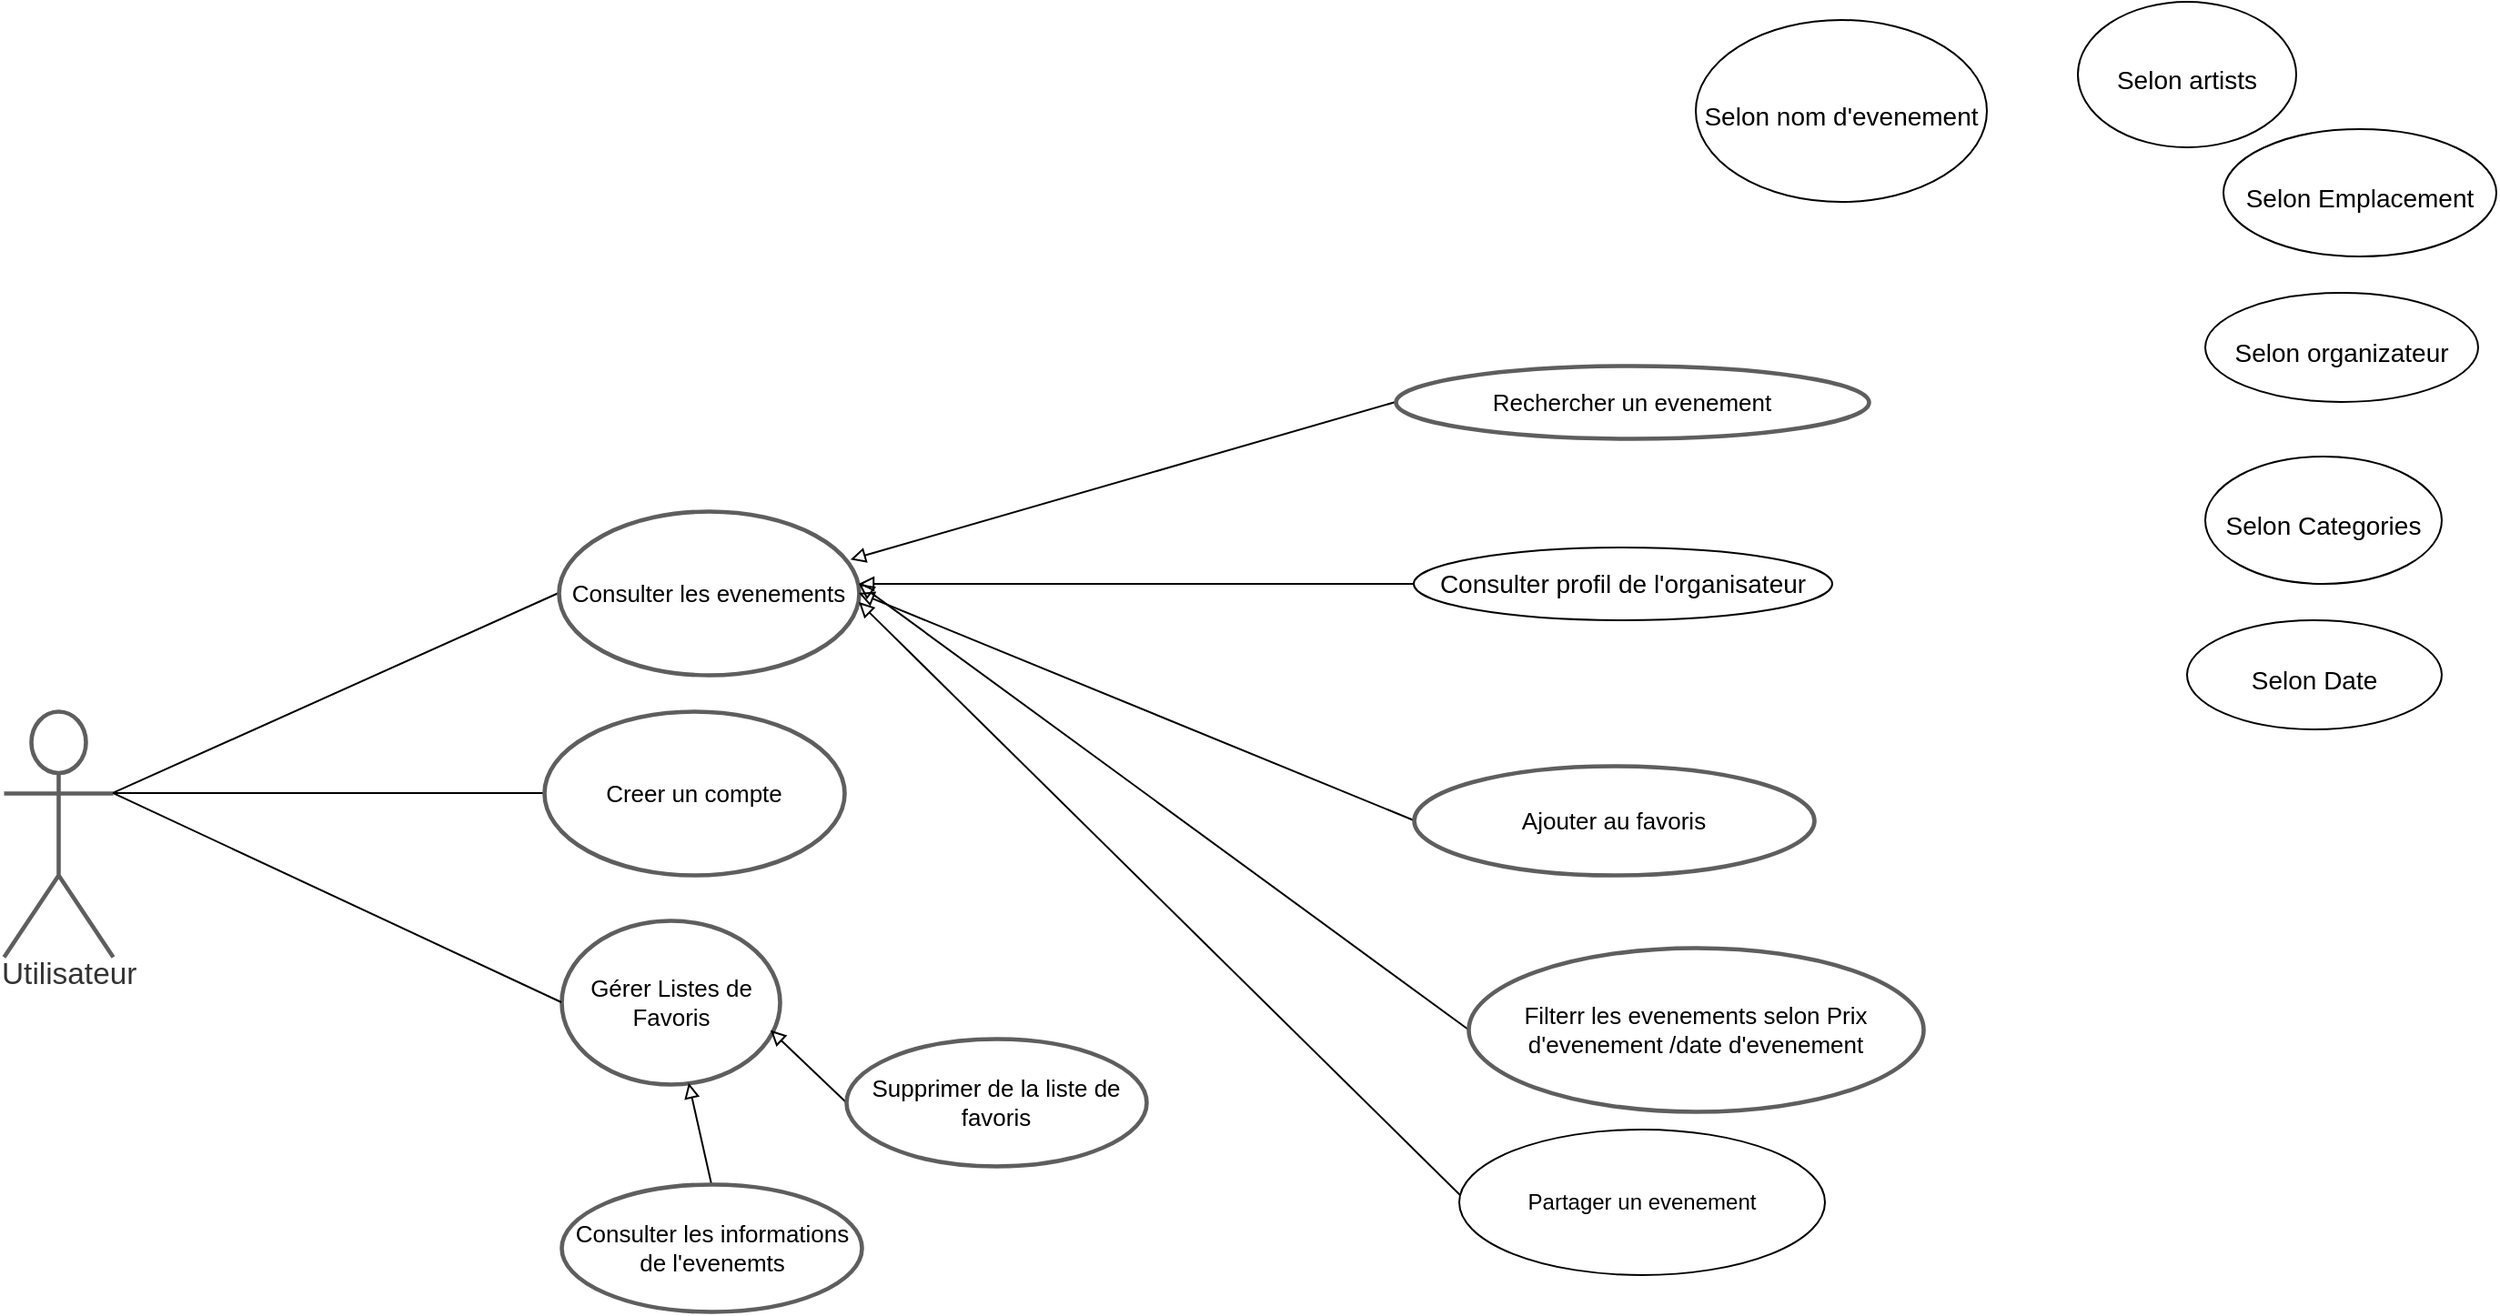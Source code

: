 <mxfile version="20.8.16" type="github">
  <diagram name="Page-1" id="n5PHyKDeF3mf_Q5PXkau">
    <mxGraphModel dx="3000" dy="2683" grid="1" gridSize="10" guides="1" tooltips="1" connect="1" arrows="1" fold="1" page="1" pageScale="1" pageWidth="827" pageHeight="1169" math="0" shadow="0">
      <root>
        <mxCell id="0" />
        <mxCell id="1" parent="0" />
        <mxCell id="ml-LIkvVoEjHvL_OcxpX-1" style="rounded=0;orthogonalLoop=1;jettySize=auto;html=1;exitX=1;exitY=0.333;exitDx=0;exitDy=0;exitPerimeter=0;entryX=0;entryY=0.5;entryDx=0;entryDy=0;endArrow=none;endFill=0;" parent="1" source="ml-LIkvVoEjHvL_OcxpX-3" target="ml-LIkvVoEjHvL_OcxpX-4" edge="1">
          <mxGeometry relative="1" as="geometry" />
        </mxCell>
        <mxCell id="ml-LIkvVoEjHvL_OcxpX-2" style="edgeStyle=none;rounded=0;orthogonalLoop=1;jettySize=auto;html=1;exitX=1;exitY=0.333;exitDx=0;exitDy=0;exitPerimeter=0;entryX=0;entryY=0.5;entryDx=0;entryDy=0;endArrow=none;endFill=0;" parent="1" source="ml-LIkvVoEjHvL_OcxpX-3" target="ml-LIkvVoEjHvL_OcxpX-6" edge="1">
          <mxGeometry relative="1" as="geometry" />
        </mxCell>
        <mxCell id="ml-LIkvVoEjHvL_OcxpX-3" value="Utilisateur" style="html=1;overflow=block;blockSpacing=1;shape=umlActor;labelPosition=center;verticalLabelPosition=bottom;verticalAlign=top;whiteSpace=nowrap;fontSize=16.7;fontColor=#333333;align=center;spacing=0;strokeColor=#5e5e5e;strokeOpacity=100;rounded=1;absoluteArcSize=1;arcSize=9;strokeWidth=2.3;lucidId=8mitzC-ZQj-q;" parent="1" vertex="1">
          <mxGeometry x="120" y="-330" width="60" height="135" as="geometry" />
        </mxCell>
        <mxCell id="ml-LIkvVoEjHvL_OcxpX-4" value="Consulter les evenements" style="html=1;overflow=block;blockSpacing=1;whiteSpace=wrap;ellipse;fontSize=13;spacing=3.8;strokeColor=#5e5e5e;strokeOpacity=100;rounded=1;absoluteArcSize=1;arcSize=9;strokeWidth=2.3;lucidId=soitjvf58P_N;" parent="1" vertex="1">
          <mxGeometry x="425" y="-440" width="165" height="90" as="geometry" />
        </mxCell>
        <mxCell id="ml-LIkvVoEjHvL_OcxpX-5" value="" style="html=1;jettySize=18;whiteSpace=wrap;fontSize=13;strokeColor=#5E5E5E;strokeWidth=1.5;rounded=1;arcSize=12;edgeStyle=orthogonalEdgeStyle;startArrow=none;endArrow=block;endFill=1;lucidId=mpitS5lhm7C1;" parent="1" edge="1">
          <mxGeometry width="100" height="100" relative="1" as="geometry">
            <Array as="points" />
            <mxPoint x="676" y="-271" as="sourcePoint" />
            <mxPoint x="676" y="-271" as="targetPoint" />
          </mxGeometry>
        </mxCell>
        <mxCell id="ml-LIkvVoEjHvL_OcxpX-6" value="Creer un compte" style="html=1;overflow=block;blockSpacing=1;whiteSpace=wrap;ellipse;fontSize=13;spacing=3.8;strokeColor=#5e5e5e;strokeOpacity=100;rounded=1;absoluteArcSize=1;arcSize=9;strokeWidth=2.3;lucidId=KpitLF8Kvkj4;" parent="1" vertex="1">
          <mxGeometry x="417" y="-330" width="165" height="90" as="geometry" />
        </mxCell>
        <mxCell id="ml-LIkvVoEjHvL_OcxpX-7" style="edgeStyle=none;rounded=0;orthogonalLoop=1;jettySize=auto;html=1;exitX=0;exitY=0.5;exitDx=0;exitDy=0;entryX=0.972;entryY=0.296;entryDx=0;entryDy=0;fontSize=14;endArrow=block;endFill=0;entryPerimeter=0;" parent="1" source="ml-LIkvVoEjHvL_OcxpX-8" target="ml-LIkvVoEjHvL_OcxpX-4" edge="1">
          <mxGeometry relative="1" as="geometry">
            <Array as="points" />
          </mxGeometry>
        </mxCell>
        <mxCell id="ml-LIkvVoEjHvL_OcxpX-8" value="&lt;div&gt;Rechercher un evenement &lt;br&gt;&lt;/div&gt;" style="html=1;overflow=block;blockSpacing=1;whiteSpace=wrap;ellipse;fontSize=13;spacing=3.8;strokeColor=#5e5e5e;strokeOpacity=100;rounded=1;absoluteArcSize=1;arcSize=9;strokeWidth=2.3;lucidId=.BitsejxpJ_f;" parent="1" vertex="1">
          <mxGeometry x="885" y="-520" width="260" height="40" as="geometry" />
        </mxCell>
        <mxCell id="ml-LIkvVoEjHvL_OcxpX-9" style="edgeStyle=none;rounded=0;orthogonalLoop=1;jettySize=auto;html=1;exitX=0;exitY=0.5;exitDx=0;exitDy=0;fontSize=14;endArrow=block;endFill=0;" parent="1" source="ml-LIkvVoEjHvL_OcxpX-10" edge="1">
          <mxGeometry relative="1" as="geometry">
            <mxPoint x="590" y="-400" as="targetPoint" />
          </mxGeometry>
        </mxCell>
        <mxCell id="ml-LIkvVoEjHvL_OcxpX-10" value="Filterr les evenements selon Prix d&#39;evenement /date d&#39;evenement" style="html=1;overflow=block;blockSpacing=1;whiteSpace=wrap;ellipse;fontSize=13;spacing=3.8;strokeColor=#5e5e5e;strokeOpacity=100;rounded=1;absoluteArcSize=1;arcSize=9;strokeWidth=2.3;lucidId=.BitsejxpJ_f;" parent="1" vertex="1">
          <mxGeometry x="925" y="-200" width="250" height="90" as="geometry" />
        </mxCell>
        <mxCell id="ml-LIkvVoEjHvL_OcxpX-11" value="" style="edgeStyle=none;rounded=0;orthogonalLoop=1;jettySize=auto;html=1;fontSize=14;endArrow=block;endFill=0;" parent="1" source="ml-LIkvVoEjHvL_OcxpX-12" edge="1">
          <mxGeometry relative="1" as="geometry">
            <mxPoint x="590" y="-400" as="targetPoint" />
          </mxGeometry>
        </mxCell>
        <mxCell id="ml-LIkvVoEjHvL_OcxpX-12" value="&lt;font style=&quot;font-size: 14px;&quot;&gt;Consulter profil de l&#39;organisateur&lt;/font&gt;" style="ellipse;whiteSpace=wrap;html=1;" parent="1" vertex="1">
          <mxGeometry x="895" y="-420" width="230" height="40" as="geometry" />
        </mxCell>
        <mxCell id="ml-LIkvVoEjHvL_OcxpX-13" style="edgeStyle=none;rounded=0;orthogonalLoop=1;jettySize=auto;html=1;exitX=0;exitY=0.5;exitDx=0;exitDy=0;fontSize=14;endArrow=block;endFill=0;" parent="1" edge="1">
          <mxGeometry relative="1" as="geometry">
            <mxPoint x="590" y="-390" as="targetPoint" />
            <mxPoint x="924.5" y="-60.0" as="sourcePoint" />
          </mxGeometry>
        </mxCell>
        <mxCell id="ml-LIkvVoEjHvL_OcxpX-14" value="Partager un evenement" style="ellipse;whiteSpace=wrap;html=1;" parent="1" vertex="1">
          <mxGeometry x="920" y="-100" width="201" height="80" as="geometry" />
        </mxCell>
        <mxCell id="ml-LIkvVoEjHvL_OcxpX-15" style="edgeStyle=none;rounded=0;orthogonalLoop=1;jettySize=auto;html=1;exitX=0;exitY=0.5;exitDx=0;exitDy=0;entryX=1;entryY=0.5;entryDx=0;entryDy=0;fontSize=14;endArrow=block;endFill=0;" parent="1" source="ml-LIkvVoEjHvL_OcxpX-16" target="ml-LIkvVoEjHvL_OcxpX-4" edge="1">
          <mxGeometry relative="1" as="geometry" />
        </mxCell>
        <mxCell id="ml-LIkvVoEjHvL_OcxpX-16" value="Ajouter au favoris" style="html=1;overflow=block;blockSpacing=1;whiteSpace=wrap;ellipse;fontSize=13;spacing=3.8;strokeColor=#5e5e5e;strokeOpacity=100;rounded=1;absoluteArcSize=1;arcSize=9;strokeWidth=2.3;lucidId=.BitsejxpJ_f;" parent="1" vertex="1">
          <mxGeometry x="895" y="-300" width="220" height="60" as="geometry" />
        </mxCell>
        <mxCell id="ml-LIkvVoEjHvL_OcxpX-17" value="&lt;div&gt;&lt;font style=&quot;font-size: 14px;&quot;&gt;Selon &lt;font style=&quot;font-size: 14px;&quot;&gt;organizateur&lt;/font&gt;&lt;/font&gt;&lt;/div&gt;" style="ellipse;whiteSpace=wrap;html=1;fontSize=24;" parent="1" vertex="1">
          <mxGeometry x="1330" y="-560" width="150" height="60" as="geometry" />
        </mxCell>
        <mxCell id="ml-LIkvVoEjHvL_OcxpX-18" value="&lt;font style=&quot;font-size: 14px;&quot;&gt;Selon artists&lt;/font&gt;" style="ellipse;whiteSpace=wrap;html=1;fontSize=24;" parent="1" vertex="1">
          <mxGeometry x="1260" y="-720" width="120" height="80" as="geometry" />
        </mxCell>
        <mxCell id="ml-LIkvVoEjHvL_OcxpX-19" value="&lt;font style=&quot;font-size: 14px;&quot;&gt;Selon nom d&#39;evenement&lt;/font&gt;" style="ellipse;whiteSpace=wrap;html=1;fontSize=24;" parent="1" vertex="1">
          <mxGeometry x="1050" y="-710" width="160" height="100" as="geometry" />
        </mxCell>
        <mxCell id="ml-LIkvVoEjHvL_OcxpX-20" value="&lt;div&gt;&lt;font style=&quot;font-size: 14px;&quot;&gt;Selon &lt;font style=&quot;font-size: 14px;&quot;&gt;Date&lt;/font&gt;&lt;/font&gt;&lt;/div&gt;" style="ellipse;whiteSpace=wrap;html=1;fontSize=24;" parent="1" vertex="1">
          <mxGeometry x="1320" y="-380" width="140" height="60" as="geometry" />
        </mxCell>
        <mxCell id="ml-LIkvVoEjHvL_OcxpX-21" value="&lt;div&gt;&lt;font style=&quot;font-size: 14px;&quot;&gt;Selon &lt;font style=&quot;font-size: 14px;&quot;&gt;Emplacement&lt;/font&gt;&lt;/font&gt;&lt;/div&gt;" style="ellipse;whiteSpace=wrap;html=1;fontSize=24;" parent="1" vertex="1">
          <mxGeometry x="1340" y="-650" width="150" height="70" as="geometry" />
        </mxCell>
        <mxCell id="ml-LIkvVoEjHvL_OcxpX-22" value="&lt;div&gt;&lt;font style=&quot;font-size: 14px;&quot;&gt;Selon &lt;font style=&quot;font-size: 14px;&quot;&gt;Categories&lt;/font&gt;&lt;/font&gt;&lt;/div&gt;" style="ellipse;whiteSpace=wrap;html=1;fontSize=24;" parent="1" vertex="1">
          <mxGeometry x="1330" y="-470" width="130" height="70" as="geometry" />
        </mxCell>
        <mxCell id="ml-LIkvVoEjHvL_OcxpX-23" value="Gérer Listes de Favoris " style="html=1;overflow=block;blockSpacing=1;whiteSpace=wrap;ellipse;fontSize=13;spacing=3.8;strokeColor=#5e5e5e;strokeOpacity=100;rounded=1;absoluteArcSize=1;arcSize=9;strokeWidth=2.3;lucidId=atit3Y5sFF7p;" parent="1" vertex="1">
          <mxGeometry x="426.5" y="-215" width="120" height="90" as="geometry" />
        </mxCell>
        <mxCell id="ml-LIkvVoEjHvL_OcxpX-24" style="edgeStyle=none;rounded=0;orthogonalLoop=1;jettySize=auto;html=1;exitX=0;exitY=0.5;exitDx=0;exitDy=0;fontSize=14;endArrow=block;endFill=0;entryX=0.958;entryY=0.671;entryDx=0;entryDy=0;entryPerimeter=0;" parent="1" source="ml-LIkvVoEjHvL_OcxpX-25" target="ml-LIkvVoEjHvL_OcxpX-23" edge="1">
          <mxGeometry relative="1" as="geometry">
            <mxPoint x="550" y="-180" as="targetPoint" />
          </mxGeometry>
        </mxCell>
        <mxCell id="ml-LIkvVoEjHvL_OcxpX-25" value="Supprimer de la liste de favoris" style="html=1;overflow=block;blockSpacing=1;whiteSpace=wrap;ellipse;fontSize=13;spacing=3.8;strokeColor=#5e5e5e;strokeOpacity=100;rounded=1;absoluteArcSize=1;arcSize=9;strokeWidth=2.3;lucidId=atit3Y5sFF7p;" parent="1" vertex="1">
          <mxGeometry x="583" y="-150" width="165" height="70" as="geometry" />
        </mxCell>
        <mxCell id="ml-LIkvVoEjHvL_OcxpX-26" style="edgeStyle=none;rounded=0;orthogonalLoop=1;jettySize=auto;html=1;exitX=0.5;exitY=0;exitDx=0;exitDy=0;fontSize=14;endArrow=block;endFill=0;" parent="1" source="ml-LIkvVoEjHvL_OcxpX-27" target="ml-LIkvVoEjHvL_OcxpX-23" edge="1">
          <mxGeometry relative="1" as="geometry" />
        </mxCell>
        <mxCell id="ml-LIkvVoEjHvL_OcxpX-27" value="Consulter les informations de l&#39;evenemts" style="html=1;overflow=block;blockSpacing=1;whiteSpace=wrap;ellipse;fontSize=13;spacing=3.8;strokeColor=#5e5e5e;strokeOpacity=100;rounded=1;absoluteArcSize=1;arcSize=9;strokeWidth=2.3;lucidId=atit3Y5sFF7p;" parent="1" vertex="1">
          <mxGeometry x="426.5" y="-70" width="165" height="70" as="geometry" />
        </mxCell>
        <mxCell id="ml-LIkvVoEjHvL_OcxpX-28" style="edgeStyle=none;rounded=0;orthogonalLoop=1;jettySize=auto;html=1;exitX=1;exitY=0.333;exitDx=0;exitDy=0;exitPerimeter=0;entryX=0;entryY=0.5;entryDx=0;entryDy=0;endArrow=none;endFill=0;" parent="1" source="ml-LIkvVoEjHvL_OcxpX-3" target="ml-LIkvVoEjHvL_OcxpX-23" edge="1">
          <mxGeometry relative="1" as="geometry">
            <mxPoint x="190" y="-275.0" as="sourcePoint" />
            <mxPoint x="427.0" y="-275.0" as="targetPoint" />
          </mxGeometry>
        </mxCell>
      </root>
    </mxGraphModel>
  </diagram>
</mxfile>
